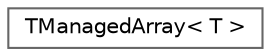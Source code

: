 digraph "Graphical Class Hierarchy"
{
 // INTERACTIVE_SVG=YES
 // LATEX_PDF_SIZE
  bgcolor="transparent";
  edge [fontname=Helvetica,fontsize=10,labelfontname=Helvetica,labelfontsize=10];
  node [fontname=Helvetica,fontsize=10,shape=box,height=0.2,width=0.4];
  rankdir="LR";
  Node0 [id="Node000000",label="TManagedArray\< T \>",height=0.2,width=0.4,color="grey40", fillcolor="white", style="filled",URL="$d5/dd4/classTManagedArray.html",tooltip=" "];
}
